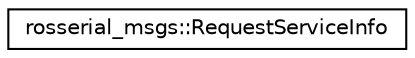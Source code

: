 digraph "Graphical Class Hierarchy"
{
  edge [fontname="Helvetica",fontsize="10",labelfontname="Helvetica",labelfontsize="10"];
  node [fontname="Helvetica",fontsize="10",shape=record];
  rankdir="LR";
  Node1 [label="rosserial_msgs::RequestServiceInfo",height=0.2,width=0.4,color="black", fillcolor="white", style="filled",URL="$classrosserial__msgs_1_1_request_service_info.html"];
}

